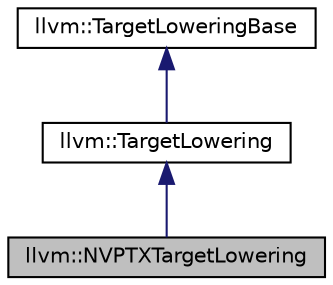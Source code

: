 digraph "llvm::NVPTXTargetLowering"
{
 // LATEX_PDF_SIZE
  bgcolor="transparent";
  edge [fontname="Helvetica",fontsize="10",labelfontname="Helvetica",labelfontsize="10"];
  node [fontname="Helvetica",fontsize="10",shape="box"];
  Node1 [label="llvm::NVPTXTargetLowering",height=0.2,width=0.4,color="black", fillcolor="grey75", style="filled", fontcolor="black",tooltip=" "];
  Node2 -> Node1 [dir="back",color="midnightblue",fontsize="10",style="solid",fontname="Helvetica"];
  Node2 [label="llvm::TargetLowering",height=0.2,width=0.4,color="black",URL="$classllvm_1_1TargetLowering.html",tooltip="This class defines information used to lower LLVM code to legal SelectionDAG operators that the targe..."];
  Node3 -> Node2 [dir="back",color="midnightblue",fontsize="10",style="solid",fontname="Helvetica"];
  Node3 [label="llvm::TargetLoweringBase",height=0.2,width=0.4,color="black",URL="$classllvm_1_1TargetLoweringBase.html",tooltip="This base class for TargetLowering contains the SelectionDAG-independent parts that can be used from ..."];
}
